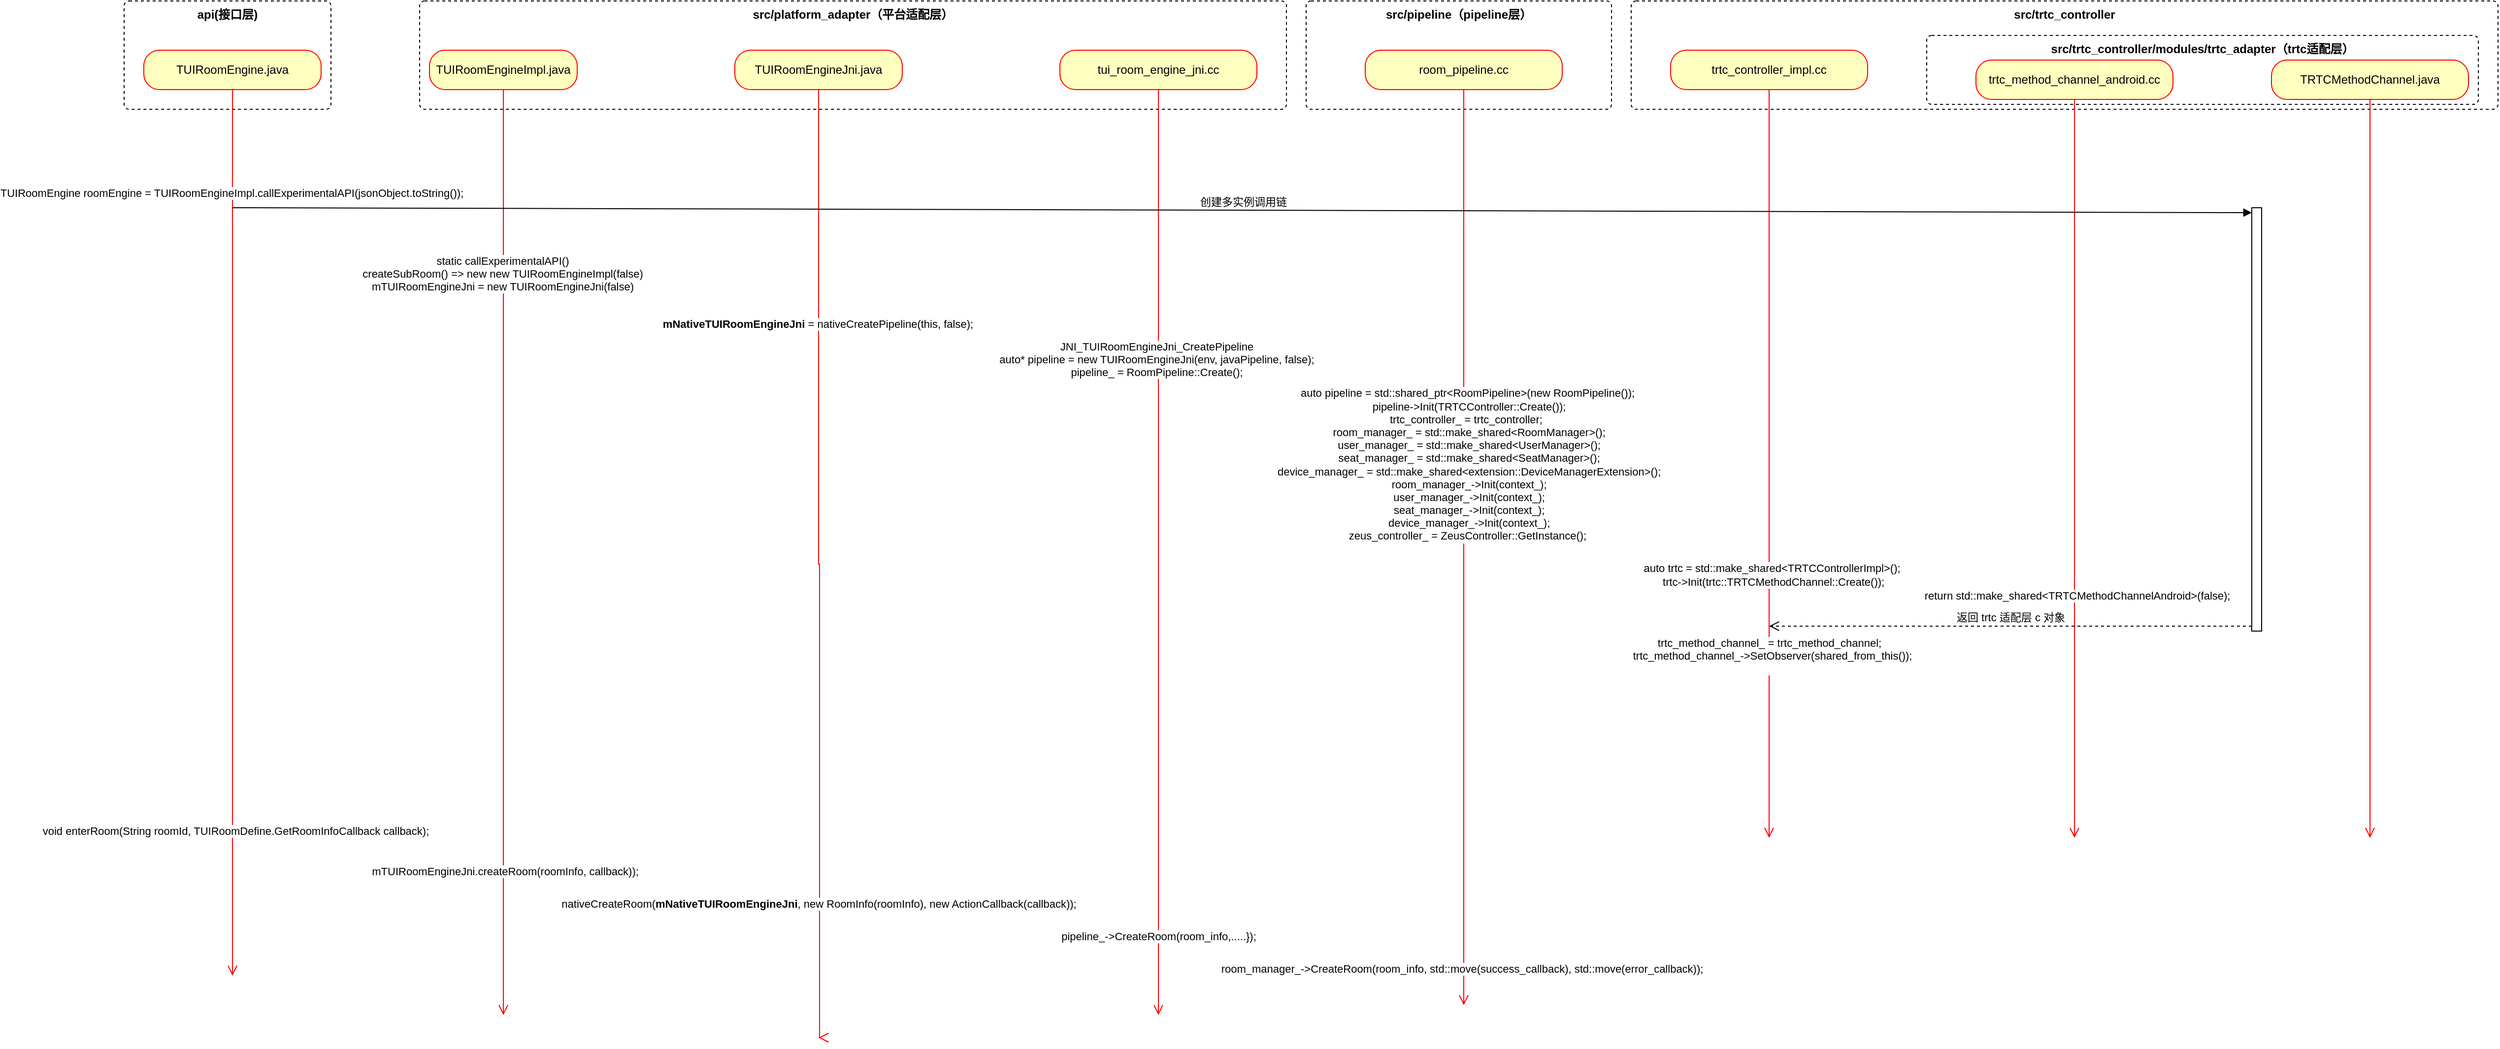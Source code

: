 <mxfile version="24.7.6">
  <diagram name="第 1 页" id="9vsiafiyDo6otuCvhDFp">
    <mxGraphModel dx="2336" dy="845" grid="1" gridSize="10" guides="1" tooltips="1" connect="1" arrows="1" fold="1" page="1" pageScale="1" pageWidth="827" pageHeight="1169" math="0" shadow="0">
      <root>
        <mxCell id="0" />
        <mxCell id="1" parent="0" />
        <mxCell id="uy58cVmOxjOJbvsVdYEF-20" value="&lt;span style=&quot;font-weight: 700; text-wrap: nowrap;&quot;&gt;api(接口层)&lt;/span&gt;" style="html=1;align=center;verticalAlign=top;rounded=1;absoluteArcSize=1;arcSize=10;dashed=1;whiteSpace=wrap;" vertex="1" parent="1">
          <mxGeometry x="-30" y="30" width="210" height="110" as="geometry" />
        </mxCell>
        <mxCell id="uy58cVmOxjOJbvsVdYEF-13" value="&lt;span style=&quot;font-weight: 700; text-wrap: nowrap;&quot;&gt;src/platform_adapter（平台适配层）&lt;/span&gt;" style="html=1;align=center;verticalAlign=top;rounded=1;absoluteArcSize=1;arcSize=10;dashed=1;whiteSpace=wrap;" vertex="1" parent="1">
          <mxGeometry x="270" y="30" width="880" height="110" as="geometry" />
        </mxCell>
        <mxCell id="uy58cVmOxjOJbvsVdYEF-9" value="TUIRoomEngine.java" style="rounded=1;whiteSpace=wrap;html=1;arcSize=40;fontColor=#000000;fillColor=#ffffc0;strokeColor=#ff0000;" vertex="1" parent="1">
          <mxGeometry x="-10" y="80" width="180" height="40" as="geometry" />
        </mxCell>
        <mxCell id="uy58cVmOxjOJbvsVdYEF-10" value="" style="edgeStyle=orthogonalEdgeStyle;html=1;verticalAlign=bottom;endArrow=open;endSize=8;strokeColor=#ff0000;rounded=0;" edge="1" source="uy58cVmOxjOJbvsVdYEF-9" parent="1">
          <mxGeometry relative="1" as="geometry">
            <mxPoint x="80" y="1020" as="targetPoint" />
          </mxGeometry>
        </mxCell>
        <mxCell id="uy58cVmOxjOJbvsVdYEF-53" value="TUIRoomEngine roomEngine = TUIRoomEngineImpl.callExperimentalAPI(jsonObject.toString());" style="edgeLabel;html=1;align=center;verticalAlign=middle;resizable=0;points=[];" vertex="1" connectable="0" parent="uy58cVmOxjOJbvsVdYEF-10">
          <mxGeometry x="-0.768" y="-1" relative="1" as="geometry">
            <mxPoint as="offset" />
          </mxGeometry>
        </mxCell>
        <mxCell id="uy58cVmOxjOJbvsVdYEF-68" value="&lt;div style=&quot;background-color: rgb(31, 31, 31); font-family: Menlo, Monaco, &amp;quot;Courier New&amp;quot;, monospace; font-size: 12px; line-height: 18px; white-space-collapse: preserve;&quot;&gt;&lt;br&gt;&lt;/div&gt;" style="edgeLabel;html=1;align=center;verticalAlign=middle;resizable=0;points=[];" vertex="1" connectable="0" parent="uy58cVmOxjOJbvsVdYEF-10">
          <mxGeometry x="0.633" y="1" relative="1" as="geometry">
            <mxPoint as="offset" />
          </mxGeometry>
        </mxCell>
        <mxCell id="uy58cVmOxjOJbvsVdYEF-69" value="void enterRoom(String roomId, TUIRoomDefine.GetRoomInfoCallback callback);" style="edgeLabel;html=1;align=center;verticalAlign=middle;resizable=0;points=[];" vertex="1" connectable="0" parent="uy58cVmOxjOJbvsVdYEF-10">
          <mxGeometry x="0.672" y="3" relative="1" as="geometry">
            <mxPoint as="offset" />
          </mxGeometry>
        </mxCell>
        <mxCell id="uy58cVmOxjOJbvsVdYEF-11" value="TUIRoomEngineImpl.java" style="rounded=1;whiteSpace=wrap;html=1;arcSize=40;fontColor=#000000;fillColor=#ffffc0;strokeColor=#ff0000;" vertex="1" parent="1">
          <mxGeometry x="280" y="80" width="150" height="40" as="geometry" />
        </mxCell>
        <mxCell id="uy58cVmOxjOJbvsVdYEF-12" value="" style="edgeStyle=orthogonalEdgeStyle;html=1;verticalAlign=bottom;endArrow=open;endSize=8;strokeColor=#ff0000;rounded=0;" edge="1" parent="1" source="uy58cVmOxjOJbvsVdYEF-11">
          <mxGeometry relative="1" as="geometry">
            <mxPoint x="355" y="1060" as="targetPoint" />
          </mxGeometry>
        </mxCell>
        <mxCell id="uy58cVmOxjOJbvsVdYEF-14" value="&lt;div style=&quot;color: rgb(204, 204, 204); background-color: rgb(31, 31, 31); font-family: Menlo, Monaco, &amp;quot;Courier New&amp;quot;, monospace; font-size: 12px; line-height: 18px; white-space-collapse: preserve;&quot;&gt;&lt;br&gt;&lt;/div&gt;" style="edgeLabel;html=1;align=center;verticalAlign=middle;resizable=0;points=[];" vertex="1" connectable="0" parent="uy58cVmOxjOJbvsVdYEF-12">
          <mxGeometry x="-0.609" relative="1" as="geometry">
            <mxPoint as="offset" />
          </mxGeometry>
        </mxCell>
        <mxCell id="uy58cVmOxjOJbvsVdYEF-15" value="static callExperimentalAPI()&lt;div&gt;createSubRoom() =&amp;gt; new new TUIRoomEngineImpl(false)&lt;br&gt;&lt;/div&gt;&lt;div&gt;mTUIRoomEngineJni = new TUIRoomEngineJni(false)&lt;br&gt;&lt;/div&gt;" style="edgeLabel;html=1;align=center;verticalAlign=middle;resizable=0;points=[];" vertex="1" connectable="0" parent="uy58cVmOxjOJbvsVdYEF-12">
          <mxGeometry x="-0.603" y="-1" relative="1" as="geometry">
            <mxPoint as="offset" />
          </mxGeometry>
        </mxCell>
        <mxCell id="uy58cVmOxjOJbvsVdYEF-71" value="&lt;div style=&quot;color: rgb(204, 204, 204); background-color: rgb(31, 31, 31); font-family: Menlo, Monaco, &amp;quot;Courier New&amp;quot;, monospace; font-size: 12px; line-height: 18px; white-space-collapse: preserve;&quot;&gt;&lt;br&gt;&lt;/div&gt;" style="edgeLabel;html=1;align=center;verticalAlign=middle;resizable=0;points=[];" vertex="1" connectable="0" parent="uy58cVmOxjOJbvsVdYEF-12">
          <mxGeometry x="0.68" relative="1" as="geometry">
            <mxPoint as="offset" />
          </mxGeometry>
        </mxCell>
        <mxCell id="uy58cVmOxjOJbvsVdYEF-73" value="&amp;nbsp;mTUIRoomEngineJni.createRoom(roomInfo, callback));" style="edgeLabel;html=1;align=center;verticalAlign=middle;resizable=0;points=[];" vertex="1" connectable="0" parent="uy58cVmOxjOJbvsVdYEF-12">
          <mxGeometry x="0.689" relative="1" as="geometry">
            <mxPoint as="offset" />
          </mxGeometry>
        </mxCell>
        <mxCell id="uy58cVmOxjOJbvsVdYEF-16" value="TUIRoomEngineJni.java" style="rounded=1;whiteSpace=wrap;html=1;arcSize=40;fontColor=#000000;fillColor=#ffffc0;strokeColor=#ff0000;" vertex="1" parent="1">
          <mxGeometry x="590" y="80" width="170" height="40" as="geometry" />
        </mxCell>
        <mxCell id="uy58cVmOxjOJbvsVdYEF-17" value="" style="edgeStyle=orthogonalEdgeStyle;html=1;verticalAlign=bottom;endArrow=open;endSize=8;strokeColor=#ff0000;rounded=0;" edge="1" parent="1" source="uy58cVmOxjOJbvsVdYEF-16">
          <mxGeometry relative="1" as="geometry">
            <mxPoint x="675" y="1083" as="targetPoint" />
            <Array as="points">
              <mxPoint x="675" y="602" />
              <mxPoint x="676" y="602" />
              <mxPoint x="676" y="1083" />
            </Array>
          </mxGeometry>
        </mxCell>
        <mxCell id="uy58cVmOxjOJbvsVdYEF-50" value="&lt;b&gt;mNativeTUIRoomEngineJni&lt;/b&gt; = nativeCreatePipeline(this, false);" style="edgeLabel;html=1;align=center;verticalAlign=middle;resizable=0;points=[];" vertex="1" connectable="0" parent="uy58cVmOxjOJbvsVdYEF-17">
          <mxGeometry x="-0.508" y="-1" relative="1" as="geometry">
            <mxPoint as="offset" />
          </mxGeometry>
        </mxCell>
        <mxCell id="uy58cVmOxjOJbvsVdYEF-72" value="&lt;div style=&quot;color: rgb(204, 204, 204); background-color: rgb(31, 31, 31); font-family: Menlo, Monaco, &amp;quot;Courier New&amp;quot;, monospace; font-size: 12px; line-height: 18px; white-space-collapse: preserve;&quot;&gt;&lt;br&gt;&lt;/div&gt;" style="edgeLabel;html=1;align=center;verticalAlign=middle;resizable=0;points=[];" vertex="1" connectable="0" parent="uy58cVmOxjOJbvsVdYEF-17">
          <mxGeometry x="0.702" y="-3" relative="1" as="geometry">
            <mxPoint as="offset" />
          </mxGeometry>
        </mxCell>
        <mxCell id="uy58cVmOxjOJbvsVdYEF-74" value="&lt;div&gt;nativeCreateRoom(&lt;b&gt;mNativeTUIRoomEngineJni&lt;/b&gt;, new RoomInfo(roomInfo), new ActionCallback(callback));&lt;/div&gt;" style="edgeLabel;html=1;align=center;verticalAlign=middle;resizable=0;points=[];" vertex="1" connectable="0" parent="uy58cVmOxjOJbvsVdYEF-17">
          <mxGeometry x="0.715" y="-1" relative="1" as="geometry">
            <mxPoint as="offset" />
          </mxGeometry>
        </mxCell>
        <mxCell id="uy58cVmOxjOJbvsVdYEF-21" value="tui_room_engine_jni.cc" style="rounded=1;whiteSpace=wrap;html=1;arcSize=40;fontColor=#000000;fillColor=#ffffc0;strokeColor=#ff0000;" vertex="1" parent="1">
          <mxGeometry x="920" y="80" width="200" height="40" as="geometry" />
        </mxCell>
        <mxCell id="uy58cVmOxjOJbvsVdYEF-22" value="" style="edgeStyle=orthogonalEdgeStyle;html=1;verticalAlign=bottom;endArrow=open;endSize=8;strokeColor=#ff0000;rounded=0;" edge="1" parent="1" source="uy58cVmOxjOJbvsVdYEF-21">
          <mxGeometry relative="1" as="geometry">
            <mxPoint x="1020" y="1060" as="targetPoint" />
          </mxGeometry>
        </mxCell>
        <mxCell id="uy58cVmOxjOJbvsVdYEF-27" value="&lt;div style=&quot;background-color: rgb(31, 31, 31); line-height: 18px;&quot;&gt;&lt;br&gt;&lt;/div&gt;" style="edgeLabel;html=1;align=center;verticalAlign=middle;resizable=0;points=[];" vertex="1" connectable="0" parent="uy58cVmOxjOJbvsVdYEF-22">
          <mxGeometry x="-0.026" y="1" relative="1" as="geometry">
            <mxPoint as="offset" />
          </mxGeometry>
        </mxCell>
        <mxCell id="uy58cVmOxjOJbvsVdYEF-28" value="&lt;div&gt;&lt;br&gt;&lt;/div&gt;" style="edgeLabel;html=1;align=center;verticalAlign=middle;resizable=0;points=[];" vertex="1" connectable="0" parent="uy58cVmOxjOJbvsVdYEF-22">
          <mxGeometry x="-0.02" relative="1" as="geometry">
            <mxPoint as="offset" />
          </mxGeometry>
        </mxCell>
        <mxCell id="uy58cVmOxjOJbvsVdYEF-51" value="JNI_TUIRoomEngineJni_CreatePipeline&lt;div&gt;auto* pipeline = new TUIRoomEngineJni(env, javaPipeline, false);&lt;br&gt;&lt;/div&gt;&lt;div&gt;pipeline_ = RoomPipeline::Create();&lt;/div&gt;" style="edgeLabel;html=1;align=center;verticalAlign=middle;resizable=0;points=[];" vertex="1" connectable="0" parent="uy58cVmOxjOJbvsVdYEF-22">
          <mxGeometry x="-0.417" y="-2" relative="1" as="geometry">
            <mxPoint as="offset" />
          </mxGeometry>
        </mxCell>
        <mxCell id="uy58cVmOxjOJbvsVdYEF-75" value="pipeline_-&amp;gt;CreateRoom(room_info,.....});" style="edgeLabel;html=1;align=center;verticalAlign=middle;resizable=0;points=[];" vertex="1" connectable="0" parent="uy58cVmOxjOJbvsVdYEF-22">
          <mxGeometry x="0.829" relative="1" as="geometry">
            <mxPoint as="offset" />
          </mxGeometry>
        </mxCell>
        <mxCell id="uy58cVmOxjOJbvsVdYEF-29" value="&lt;span style=&quot;font-weight: 700; text-wrap: nowrap;&quot;&gt;src/pipeline（pipeline层）&lt;/span&gt;" style="html=1;align=center;verticalAlign=top;rounded=1;absoluteArcSize=1;arcSize=10;dashed=1;whiteSpace=wrap;" vertex="1" parent="1">
          <mxGeometry x="1170" y="30" width="310" height="110" as="geometry" />
        </mxCell>
        <mxCell id="uy58cVmOxjOJbvsVdYEF-30" value="room_pipeline.cc" style="rounded=1;whiteSpace=wrap;html=1;arcSize=40;fontColor=#000000;fillColor=#ffffc0;strokeColor=#ff0000;" vertex="1" parent="1">
          <mxGeometry x="1230" y="80" width="200" height="40" as="geometry" />
        </mxCell>
        <mxCell id="uy58cVmOxjOJbvsVdYEF-31" value="" style="edgeStyle=orthogonalEdgeStyle;html=1;verticalAlign=bottom;endArrow=open;endSize=8;strokeColor=#ff0000;rounded=0;" edge="1" parent="1" source="uy58cVmOxjOJbvsVdYEF-30">
          <mxGeometry relative="1" as="geometry">
            <mxPoint x="1330" y="1050" as="targetPoint" />
          </mxGeometry>
        </mxCell>
        <mxCell id="uy58cVmOxjOJbvsVdYEF-32" value="&lt;div style=&quot;background-color: rgb(31, 31, 31); line-height: 18px;&quot;&gt;&lt;br&gt;&lt;/div&gt;" style="edgeLabel;html=1;align=center;verticalAlign=middle;resizable=0;points=[];" vertex="1" connectable="0" parent="uy58cVmOxjOJbvsVdYEF-31">
          <mxGeometry x="-0.026" y="1" relative="1" as="geometry">
            <mxPoint as="offset" />
          </mxGeometry>
        </mxCell>
        <mxCell id="uy58cVmOxjOJbvsVdYEF-34" value="&lt;div style=&quot;color: rgb(204, 204, 204); background-color: rgb(31, 31, 31); font-family: Menlo, Monaco, &amp;quot;Courier New&amp;quot;, monospace; font-size: 12px; line-height: 18px; white-space-collapse: preserve;&quot;&gt;&lt;br&gt;&lt;/div&gt;" style="edgeLabel;html=1;align=center;verticalAlign=middle;resizable=0;points=[];" vertex="1" connectable="0" parent="uy58cVmOxjOJbvsVdYEF-31">
          <mxGeometry x="0.307" relative="1" as="geometry">
            <mxPoint y="1" as="offset" />
          </mxGeometry>
        </mxCell>
        <mxCell id="uy58cVmOxjOJbvsVdYEF-76" value="room_manager_-&amp;gt;CreateRoom(room_info, std::move(success_callback), std::move(error_callback));" style="edgeLabel;html=1;align=center;verticalAlign=middle;resizable=0;points=[];" vertex="1" connectable="0" parent="uy58cVmOxjOJbvsVdYEF-31">
          <mxGeometry x="0.92" y="-2" relative="1" as="geometry">
            <mxPoint as="offset" />
          </mxGeometry>
        </mxCell>
        <mxCell id="uy58cVmOxjOJbvsVdYEF-78" value="&lt;div&gt;&amp;nbsp;auto pipeline = std::shared_ptr&amp;lt;RoomPipeline&amp;gt;(new RoomPipeline());&lt;/div&gt;&lt;div&gt;&amp;nbsp; pipeline-&amp;gt;Init(TRTCController::Create());&lt;/div&gt;&lt;div&gt;&lt;div&gt;trtc_controller_ = trtc_controller;&lt;/div&gt;&lt;div&gt;&amp;nbsp; room_manager_ = std::make_shared&amp;lt;RoomManager&amp;gt;();&lt;/div&gt;&lt;div&gt;&amp;nbsp; user_manager_ = std::make_shared&amp;lt;UserManager&amp;gt;();&lt;/div&gt;&lt;div&gt;&amp;nbsp; seat_manager_ = std::make_shared&amp;lt;SeatManager&amp;gt;();&lt;/div&gt;&lt;div&gt;&amp;nbsp; device_manager_ = std::make_shared&amp;lt;extension::DeviceManagerExtension&amp;gt;();&lt;/div&gt;&lt;div&gt;&amp;nbsp; room_manager_-&amp;gt;Init(context_);&lt;/div&gt;&lt;div&gt;&amp;nbsp; user_manager_-&amp;gt;Init(context_);&lt;/div&gt;&lt;div&gt;&amp;nbsp; seat_manager_-&amp;gt;Init(context_);&lt;/div&gt;&lt;div&gt;&amp;nbsp; device_manager_-&amp;gt;Init(context_);&lt;/div&gt;&lt;/div&gt;&lt;div&gt;&amp;nbsp;zeus_controller_ = ZeusController::GetInstance();&lt;br&gt;&lt;/div&gt;" style="edgeLabel;html=1;align=center;verticalAlign=middle;resizable=0;points=[];" vertex="1" connectable="0" parent="uy58cVmOxjOJbvsVdYEF-31">
          <mxGeometry x="-0.181" y="2" relative="1" as="geometry">
            <mxPoint as="offset" />
          </mxGeometry>
        </mxCell>
        <mxCell id="uy58cVmOxjOJbvsVdYEF-36" value="&lt;span style=&quot;font-weight: 700; text-wrap: nowrap;&quot;&gt;src/trtc_controller&lt;/span&gt;" style="html=1;align=center;verticalAlign=top;rounded=1;absoluteArcSize=1;arcSize=10;dashed=1;whiteSpace=wrap;" vertex="1" parent="1">
          <mxGeometry x="1500" y="30" width="880" height="110" as="geometry" />
        </mxCell>
        <mxCell id="uy58cVmOxjOJbvsVdYEF-37" value="trtc_controller_impl.cc" style="rounded=1;whiteSpace=wrap;html=1;arcSize=40;fontColor=#000000;fillColor=#ffffc0;strokeColor=#ff0000;" vertex="1" parent="1">
          <mxGeometry x="1540" y="80" width="200" height="40" as="geometry" />
        </mxCell>
        <mxCell id="uy58cVmOxjOJbvsVdYEF-38" value="" style="edgeStyle=orthogonalEdgeStyle;html=1;verticalAlign=bottom;endArrow=open;endSize=8;strokeColor=#ff0000;rounded=0;" edge="1" parent="1" source="uy58cVmOxjOJbvsVdYEF-37">
          <mxGeometry relative="1" as="geometry">
            <mxPoint x="1640" y="880" as="targetPoint" />
          </mxGeometry>
        </mxCell>
        <mxCell id="uy58cVmOxjOJbvsVdYEF-39" value="&lt;div style=&quot;background-color: rgb(31, 31, 31); line-height: 18px;&quot;&gt;&lt;br&gt;&lt;/div&gt;" style="edgeLabel;html=1;align=center;verticalAlign=middle;resizable=0;points=[];" vertex="1" connectable="0" parent="uy58cVmOxjOJbvsVdYEF-38">
          <mxGeometry x="-0.026" y="1" relative="1" as="geometry">
            <mxPoint as="offset" />
          </mxGeometry>
        </mxCell>
        <mxCell id="uy58cVmOxjOJbvsVdYEF-40" value="&lt;div style=&quot;color: rgb(204, 204, 204); background-color: rgb(31, 31, 31); font-family: Menlo, Monaco, &amp;quot;Courier New&amp;quot;, monospace; font-size: 12px; line-height: 18px; white-space-collapse: preserve;&quot;&gt;&lt;br&gt;&lt;/div&gt;" style="edgeLabel;html=1;align=center;verticalAlign=middle;resizable=0;points=[];" vertex="1" connectable="0" parent="uy58cVmOxjOJbvsVdYEF-38">
          <mxGeometry x="0.307" relative="1" as="geometry">
            <mxPoint y="1" as="offset" />
          </mxGeometry>
        </mxCell>
        <mxCell id="uy58cVmOxjOJbvsVdYEF-66" value="&lt;div style=&quot;background-color: rgb(31, 31, 31); line-height: 18px; white-space-collapse: preserve; font-size: 12px; font-family: Menlo, Monaco, &amp;quot;Courier New&amp;quot;, monospace; color: rgb(204, 204, 204);&quot;&gt;&lt;br&gt;&lt;/div&gt;" style="edgeLabel;html=1;align=center;verticalAlign=middle;resizable=0;points=[];" vertex="1" connectable="0" parent="uy58cVmOxjOJbvsVdYEF-38">
          <mxGeometry x="0.217" y="-2" relative="1" as="geometry">
            <mxPoint as="offset" />
          </mxGeometry>
        </mxCell>
        <mxCell id="uy58cVmOxjOJbvsVdYEF-80" value="&lt;div&gt;trtc_method_channel_ = trtc_method_channel;&lt;/div&gt;&lt;div&gt;&amp;nbsp; trtc_method_channel_-&amp;gt;SetObserver(shared_from_this());&lt;/div&gt;&lt;div&gt;&amp;nbsp;&amp;nbsp;&lt;/div&gt;" style="edgeLabel;html=1;align=center;verticalAlign=middle;resizable=0;points=[];" vertex="1" connectable="0" parent="uy58cVmOxjOJbvsVdYEF-38">
          <mxGeometry x="0.512" relative="1" as="geometry">
            <mxPoint as="offset" />
          </mxGeometry>
        </mxCell>
        <mxCell id="uy58cVmOxjOJbvsVdYEF-81" value="&lt;div&gt;&amp;nbsp;auto trtc = std::make_shared&amp;lt;TRTCControllerImpl&amp;gt;();&lt;/div&gt;&lt;div&gt;&amp;nbsp; trtc-&amp;gt;Init(trtc::TRTCMethodChannel::Create());&lt;/div&gt;" style="edgeLabel;html=1;align=center;verticalAlign=middle;resizable=0;points=[];" vertex="1" connectable="0" parent="uy58cVmOxjOJbvsVdYEF-38">
          <mxGeometry x="0.296" relative="1" as="geometry">
            <mxPoint as="offset" />
          </mxGeometry>
        </mxCell>
        <mxCell id="uy58cVmOxjOJbvsVdYEF-43" value="&lt;span style=&quot;font-weight: 700; text-wrap: nowrap;&quot;&gt;src/trtc_controller/modules/trtc_adapter（trtc适配层）&lt;/span&gt;" style="html=1;align=center;verticalAlign=top;rounded=1;absoluteArcSize=1;arcSize=10;dashed=1;whiteSpace=wrap;" vertex="1" parent="1">
          <mxGeometry x="1800" y="65" width="560" height="70" as="geometry" />
        </mxCell>
        <mxCell id="uy58cVmOxjOJbvsVdYEF-44" value="trtc_method_channel_android.cc" style="rounded=1;whiteSpace=wrap;html=1;arcSize=40;fontColor=#000000;fillColor=#ffffc0;strokeColor=#ff0000;" vertex="1" parent="1">
          <mxGeometry x="1850" y="90" width="200" height="40" as="geometry" />
        </mxCell>
        <mxCell id="uy58cVmOxjOJbvsVdYEF-45" value="" style="edgeStyle=orthogonalEdgeStyle;html=1;verticalAlign=bottom;endArrow=open;endSize=8;strokeColor=#ff0000;rounded=0;" edge="1" parent="1" source="uy58cVmOxjOJbvsVdYEF-44">
          <mxGeometry relative="1" as="geometry">
            <mxPoint x="1950" y="880" as="targetPoint" />
          </mxGeometry>
        </mxCell>
        <mxCell id="uy58cVmOxjOJbvsVdYEF-46" value="&lt;div style=&quot;background-color: rgb(31, 31, 31); line-height: 18px;&quot;&gt;&lt;br&gt;&lt;/div&gt;" style="edgeLabel;html=1;align=center;verticalAlign=middle;resizable=0;points=[];" vertex="1" connectable="0" parent="uy58cVmOxjOJbvsVdYEF-45">
          <mxGeometry x="-0.026" y="1" relative="1" as="geometry">
            <mxPoint as="offset" />
          </mxGeometry>
        </mxCell>
        <mxCell id="uy58cVmOxjOJbvsVdYEF-47" value="&lt;div style=&quot;color: rgb(204, 204, 204); background-color: rgb(31, 31, 31); font-family: Menlo, Monaco, &amp;quot;Courier New&amp;quot;, monospace; font-size: 12px; line-height: 18px; white-space-collapse: preserve;&quot;&gt;&lt;br&gt;&lt;/div&gt;" style="edgeLabel;html=1;align=center;verticalAlign=middle;resizable=0;points=[];" vertex="1" connectable="0" parent="uy58cVmOxjOJbvsVdYEF-45">
          <mxGeometry x="0.307" relative="1" as="geometry">
            <mxPoint y="1" as="offset" />
          </mxGeometry>
        </mxCell>
        <mxCell id="uy58cVmOxjOJbvsVdYEF-82" value="&amp;nbsp;return std::make_shared&amp;lt;TRTCMethodChannelAndroid&amp;gt;(false);" style="edgeLabel;html=1;align=center;verticalAlign=middle;resizable=0;points=[];" vertex="1" connectable="0" parent="uy58cVmOxjOJbvsVdYEF-45">
          <mxGeometry x="0.344" relative="1" as="geometry">
            <mxPoint as="offset" />
          </mxGeometry>
        </mxCell>
        <mxCell id="uy58cVmOxjOJbvsVdYEF-55" value="" style="html=1;points=[[0,0,0,0,5],[0,1,0,0,-5],[1,0,0,0,5],[1,1,0,0,-5]];perimeter=orthogonalPerimeter;outlineConnect=0;targetShapes=umlLifeline;portConstraint=eastwest;newEdgeStyle={&quot;curved&quot;:0,&quot;rounded&quot;:0};" vertex="1" parent="1">
          <mxGeometry x="2130" y="240" width="10" height="430" as="geometry" />
        </mxCell>
        <mxCell id="uy58cVmOxjOJbvsVdYEF-56" value="创建多实例调用链" style="html=1;verticalAlign=bottom;endArrow=block;curved=0;rounded=0;entryX=0;entryY=0;entryDx=0;entryDy=5;" edge="1" target="uy58cVmOxjOJbvsVdYEF-55" parent="1">
          <mxGeometry x="0.001" relative="1" as="geometry">
            <mxPoint x="80" y="240" as="sourcePoint" />
            <mxPoint as="offset" />
          </mxGeometry>
        </mxCell>
        <mxCell id="uy58cVmOxjOJbvsVdYEF-57" value="返回 trtc 适配层 c 对象" style="html=1;verticalAlign=bottom;endArrow=open;dashed=1;endSize=8;curved=0;rounded=0;exitX=0;exitY=1;exitDx=0;exitDy=-5;" edge="1" source="uy58cVmOxjOJbvsVdYEF-55" parent="1">
          <mxGeometry relative="1" as="geometry">
            <mxPoint x="1640" y="665" as="targetPoint" />
          </mxGeometry>
        </mxCell>
        <mxCell id="uy58cVmOxjOJbvsVdYEF-58" value="TRTCMethodChannel.java" style="rounded=1;whiteSpace=wrap;html=1;arcSize=40;fontColor=#000000;fillColor=#ffffc0;strokeColor=#ff0000;" vertex="1" parent="1">
          <mxGeometry x="2150" y="90" width="200" height="40" as="geometry" />
        </mxCell>
        <mxCell id="uy58cVmOxjOJbvsVdYEF-59" value="" style="edgeStyle=orthogonalEdgeStyle;html=1;verticalAlign=bottom;endArrow=open;endSize=8;strokeColor=#ff0000;rounded=0;exitX=0.5;exitY=1;exitDx=0;exitDy=0;" edge="1" parent="1" source="uy58cVmOxjOJbvsVdYEF-58">
          <mxGeometry relative="1" as="geometry">
            <mxPoint x="2250" y="880" as="targetPoint" />
            <mxPoint x="1960" y="140" as="sourcePoint" />
          </mxGeometry>
        </mxCell>
        <mxCell id="uy58cVmOxjOJbvsVdYEF-60" value="&lt;div style=&quot;background-color: rgb(31, 31, 31); line-height: 18px;&quot;&gt;&lt;br&gt;&lt;/div&gt;" style="edgeLabel;html=1;align=center;verticalAlign=middle;resizable=0;points=[];" vertex="1" connectable="0" parent="uy58cVmOxjOJbvsVdYEF-59">
          <mxGeometry x="-0.026" y="1" relative="1" as="geometry">
            <mxPoint as="offset" />
          </mxGeometry>
        </mxCell>
        <mxCell id="uy58cVmOxjOJbvsVdYEF-61" value="&lt;div style=&quot;color: rgb(204, 204, 204); background-color: rgb(31, 31, 31); font-family: Menlo, Monaco, &amp;quot;Courier New&amp;quot;, monospace; font-size: 12px; line-height: 18px; white-space-collapse: preserve;&quot;&gt;&lt;br&gt;&lt;/div&gt;" style="edgeLabel;html=1;align=center;verticalAlign=middle;resizable=0;points=[];" vertex="1" connectable="0" parent="uy58cVmOxjOJbvsVdYEF-59">
          <mxGeometry x="0.307" relative="1" as="geometry">
            <mxPoint y="1" as="offset" />
          </mxGeometry>
        </mxCell>
      </root>
    </mxGraphModel>
  </diagram>
</mxfile>
